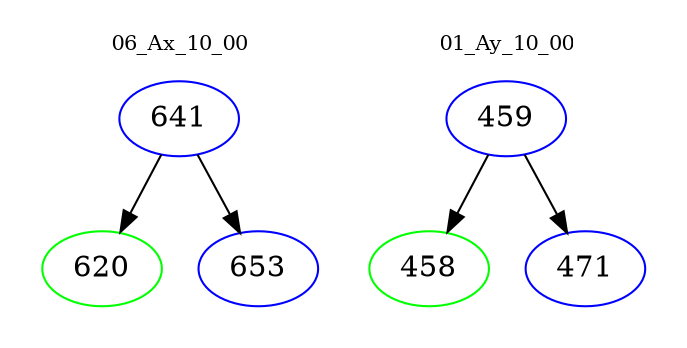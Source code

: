 digraph{
subgraph cluster_0 {
color = white
label = "06_Ax_10_00";
fontsize=10;
T0_641 [label="641", color="blue"]
T0_641 -> T0_620 [color="black"]
T0_620 [label="620", color="green"]
T0_641 -> T0_653 [color="black"]
T0_653 [label="653", color="blue"]
}
subgraph cluster_1 {
color = white
label = "01_Ay_10_00";
fontsize=10;
T1_459 [label="459", color="blue"]
T1_459 -> T1_458 [color="black"]
T1_458 [label="458", color="green"]
T1_459 -> T1_471 [color="black"]
T1_471 [label="471", color="blue"]
}
}
